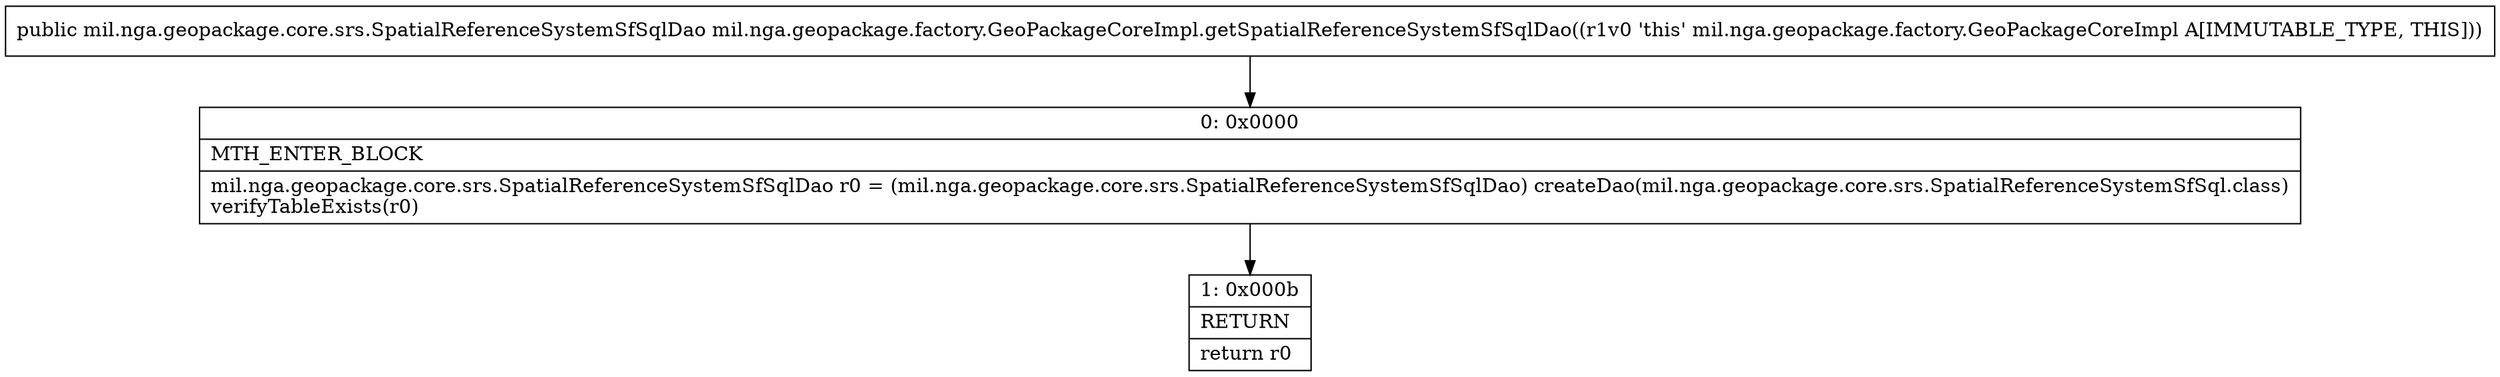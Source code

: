 digraph "CFG formil.nga.geopackage.factory.GeoPackageCoreImpl.getSpatialReferenceSystemSfSqlDao()Lmil\/nga\/geopackage\/core\/srs\/SpatialReferenceSystemSfSqlDao;" {
Node_0 [shape=record,label="{0\:\ 0x0000|MTH_ENTER_BLOCK\l|mil.nga.geopackage.core.srs.SpatialReferenceSystemSfSqlDao r0 = (mil.nga.geopackage.core.srs.SpatialReferenceSystemSfSqlDao) createDao(mil.nga.geopackage.core.srs.SpatialReferenceSystemSfSql.class)\lverifyTableExists(r0)\l}"];
Node_1 [shape=record,label="{1\:\ 0x000b|RETURN\l|return r0\l}"];
MethodNode[shape=record,label="{public mil.nga.geopackage.core.srs.SpatialReferenceSystemSfSqlDao mil.nga.geopackage.factory.GeoPackageCoreImpl.getSpatialReferenceSystemSfSqlDao((r1v0 'this' mil.nga.geopackage.factory.GeoPackageCoreImpl A[IMMUTABLE_TYPE, THIS])) }"];
MethodNode -> Node_0;
Node_0 -> Node_1;
}

